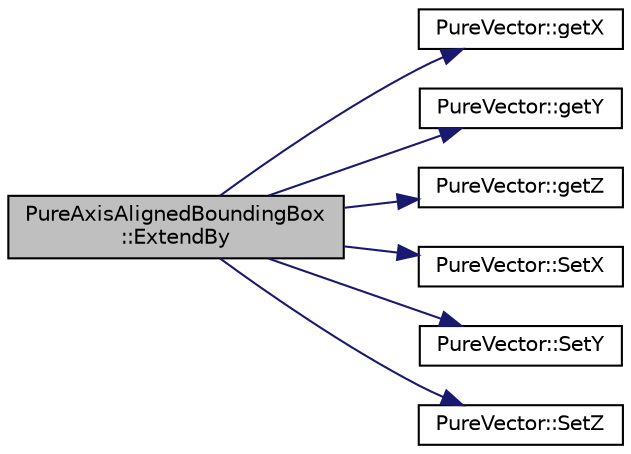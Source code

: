 digraph "PureAxisAlignedBoundingBox::ExtendBy"
{
 // LATEX_PDF_SIZE
  edge [fontname="Helvetica",fontsize="10",labelfontname="Helvetica",labelfontsize="10"];
  node [fontname="Helvetica",fontsize="10",shape=record];
  rankdir="LR";
  Node1 [label="PureAxisAlignedBoundingBox\l::ExtendBy",height=0.2,width=0.4,color="black", fillcolor="grey75", style="filled", fontcolor="black",tooltip="Extends the size of the bounding box so the given point will be inside the box."];
  Node1 -> Node2 [color="midnightblue",fontsize="10",style="solid",fontname="Helvetica"];
  Node2 [label="PureVector::getX",height=0.2,width=0.4,color="black", fillcolor="white", style="filled",URL="$class_pure_vector.html#a1671b6f7232f6cacd5b25e2e0078caa8",tooltip="Gets the X-coordinate."];
  Node1 -> Node3 [color="midnightblue",fontsize="10",style="solid",fontname="Helvetica"];
  Node3 [label="PureVector::getY",height=0.2,width=0.4,color="black", fillcolor="white", style="filled",URL="$class_pure_vector.html#ad3f280e052c74e30635f16def6f3fdff",tooltip="Gets the Y-coordinate."];
  Node1 -> Node4 [color="midnightblue",fontsize="10",style="solid",fontname="Helvetica"];
  Node4 [label="PureVector::getZ",height=0.2,width=0.4,color="black", fillcolor="white", style="filled",URL="$class_pure_vector.html#a0c7e17a5a9297eeefe11ac08611f4339",tooltip="Gets the Z-coordinate."];
  Node1 -> Node5 [color="midnightblue",fontsize="10",style="solid",fontname="Helvetica"];
  Node5 [label="PureVector::SetX",height=0.2,width=0.4,color="black", fillcolor="white", style="filled",URL="$class_pure_vector.html#a8cefc1d4996d79b3f9fb09bc345ee29b",tooltip="Sets the X-coordinate."];
  Node1 -> Node6 [color="midnightblue",fontsize="10",style="solid",fontname="Helvetica"];
  Node6 [label="PureVector::SetY",height=0.2,width=0.4,color="black", fillcolor="white", style="filled",URL="$class_pure_vector.html#a885cc93f029da494852b29892e91fedc",tooltip="Sets the Y-coordinate."];
  Node1 -> Node7 [color="midnightblue",fontsize="10",style="solid",fontname="Helvetica"];
  Node7 [label="PureVector::SetZ",height=0.2,width=0.4,color="black", fillcolor="white", style="filled",URL="$class_pure_vector.html#a8a32e02cf64dd284998a01a16cb303e3",tooltip="Sets the Z-coordinate."];
}

